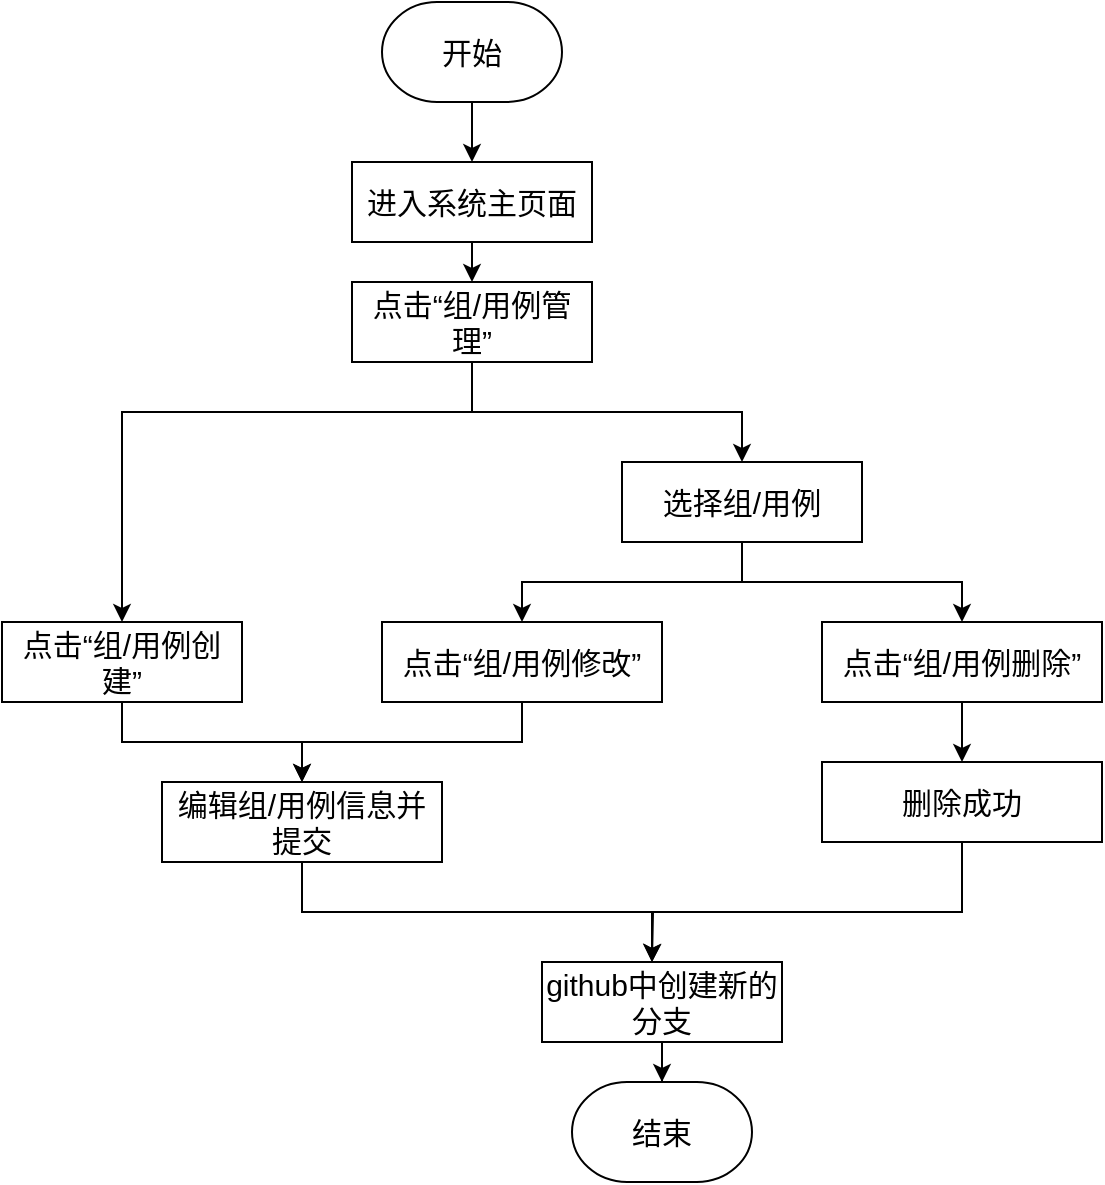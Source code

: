 <mxfile version="14.6.9" type="github">
  <diagram id="iJxknmKBH1ptX5jdI-9x" name="第 1 页">
    <mxGraphModel dx="782" dy="437" grid="1" gridSize="10" guides="1" tooltips="1" connect="1" arrows="1" fold="1" page="1" pageScale="1" pageWidth="827" pageHeight="1169" math="0" shadow="0">
      <root>
        <mxCell id="0" />
        <mxCell id="1" parent="0" />
        <mxCell id="HK7fcTBjlKI_wWAL3nB_-9" style="edgeStyle=orthogonalEdgeStyle;rounded=0;orthogonalLoop=1;jettySize=auto;html=1;exitX=0.5;exitY=1;exitDx=0;exitDy=0;exitPerimeter=0;" edge="1" parent="1" source="HK7fcTBjlKI_wWAL3nB_-1" target="HK7fcTBjlKI_wWAL3nB_-2">
          <mxGeometry relative="1" as="geometry" />
        </mxCell>
        <mxCell id="HK7fcTBjlKI_wWAL3nB_-1" value="开始" style="strokeWidth=1;html=1;shape=mxgraph.flowchart.terminator;whiteSpace=wrap;rounded=1;glass=0;fontSize=15;" vertex="1" parent="1">
          <mxGeometry x="250" y="70" width="90" height="50" as="geometry" />
        </mxCell>
        <mxCell id="HK7fcTBjlKI_wWAL3nB_-10" style="edgeStyle=orthogonalEdgeStyle;rounded=0;orthogonalLoop=1;jettySize=auto;html=1;exitX=0.5;exitY=1;exitDx=0;exitDy=0;entryX=0.5;entryY=0;entryDx=0;entryDy=0;" edge="1" parent="1" source="HK7fcTBjlKI_wWAL3nB_-2" target="HK7fcTBjlKI_wWAL3nB_-3">
          <mxGeometry relative="1" as="geometry" />
        </mxCell>
        <mxCell id="HK7fcTBjlKI_wWAL3nB_-2" value="&lt;font style=&quot;font-size: 15px&quot;&gt;进入系统主页面&lt;/font&gt;" style="rounded=0;whiteSpace=wrap;html=1;" vertex="1" parent="1">
          <mxGeometry x="235" y="150" width="120" height="40" as="geometry" />
        </mxCell>
        <mxCell id="HK7fcTBjlKI_wWAL3nB_-11" style="edgeStyle=orthogonalEdgeStyle;rounded=0;orthogonalLoop=1;jettySize=auto;html=1;exitX=0.5;exitY=1;exitDx=0;exitDy=0;" edge="1" parent="1" target="HK7fcTBjlKI_wWAL3nB_-6">
          <mxGeometry relative="1" as="geometry">
            <mxPoint x="295" y="245" as="sourcePoint" />
            <mxPoint x="120" y="375" as="targetPoint" />
            <Array as="points">
              <mxPoint x="295" y="275" />
              <mxPoint x="120" y="275" />
            </Array>
          </mxGeometry>
        </mxCell>
        <mxCell id="HK7fcTBjlKI_wWAL3nB_-12" style="edgeStyle=orthogonalEdgeStyle;rounded=0;orthogonalLoop=1;jettySize=auto;html=1;exitX=0.5;exitY=1;exitDx=0;exitDy=0;" edge="1" parent="1" source="HK7fcTBjlKI_wWAL3nB_-3" target="HK7fcTBjlKI_wWAL3nB_-5">
          <mxGeometry relative="1" as="geometry" />
        </mxCell>
        <mxCell id="HK7fcTBjlKI_wWAL3nB_-3" value="&lt;font style=&quot;font-size: 15px&quot;&gt;点击“组/用例管理”&lt;/font&gt;" style="rounded=0;whiteSpace=wrap;html=1;" vertex="1" parent="1">
          <mxGeometry x="235" y="210" width="120" height="40" as="geometry" />
        </mxCell>
        <mxCell id="HK7fcTBjlKI_wWAL3nB_-13" style="edgeStyle=orthogonalEdgeStyle;rounded=0;orthogonalLoop=1;jettySize=auto;html=1;exitX=0.5;exitY=1;exitDx=0;exitDy=0;" edge="1" parent="1" source="HK7fcTBjlKI_wWAL3nB_-5" target="HK7fcTBjlKI_wWAL3nB_-8">
          <mxGeometry relative="1" as="geometry" />
        </mxCell>
        <mxCell id="HK7fcTBjlKI_wWAL3nB_-14" style="edgeStyle=orthogonalEdgeStyle;rounded=0;orthogonalLoop=1;jettySize=auto;html=1;exitX=0.5;exitY=1;exitDx=0;exitDy=0;entryX=0.5;entryY=0;entryDx=0;entryDy=0;" edge="1" parent="1" source="HK7fcTBjlKI_wWAL3nB_-5" target="HK7fcTBjlKI_wWAL3nB_-7">
          <mxGeometry relative="1" as="geometry" />
        </mxCell>
        <mxCell id="HK7fcTBjlKI_wWAL3nB_-5" value="&lt;font style=&quot;font-size: 15px&quot;&gt;选择组/用例&lt;/font&gt;" style="rounded=0;whiteSpace=wrap;html=1;" vertex="1" parent="1">
          <mxGeometry x="370" y="300" width="120" height="40" as="geometry" />
        </mxCell>
        <mxCell id="HK7fcTBjlKI_wWAL3nB_-20" style="edgeStyle=orthogonalEdgeStyle;rounded=0;orthogonalLoop=1;jettySize=auto;html=1;exitX=0.5;exitY=1;exitDx=0;exitDy=0;entryX=0.5;entryY=0;entryDx=0;entryDy=0;" edge="1" parent="1" source="HK7fcTBjlKI_wWAL3nB_-6" target="HK7fcTBjlKI_wWAL3nB_-15">
          <mxGeometry relative="1" as="geometry" />
        </mxCell>
        <mxCell id="HK7fcTBjlKI_wWAL3nB_-6" value="&lt;font style=&quot;font-size: 15px&quot;&gt;点击“组/用例创建”&lt;/font&gt;" style="rounded=0;whiteSpace=wrap;html=1;" vertex="1" parent="1">
          <mxGeometry x="60" y="380" width="120" height="40" as="geometry" />
        </mxCell>
        <mxCell id="HK7fcTBjlKI_wWAL3nB_-22" style="edgeStyle=orthogonalEdgeStyle;rounded=0;orthogonalLoop=1;jettySize=auto;html=1;exitX=0.5;exitY=1;exitDx=0;exitDy=0;entryX=0.5;entryY=0;entryDx=0;entryDy=0;" edge="1" parent="1" source="HK7fcTBjlKI_wWAL3nB_-7" target="HK7fcTBjlKI_wWAL3nB_-16">
          <mxGeometry relative="1" as="geometry" />
        </mxCell>
        <mxCell id="HK7fcTBjlKI_wWAL3nB_-7" value="&lt;font style=&quot;font-size: 15px&quot;&gt;点击“组/用例删除&lt;span style=&quot;color: rgba(0 , 0 , 0 , 0) ; font-family: monospace ; font-size: 0px&quot;&gt;%3CmxGraphModel%3E%3Croot%3E%3CmxCell%20id%3D%220%22%2F%3E%3CmxCell%20id%3D%221%22%20parent%3D%220%22%2F%3E%3CmxCell%20id%3D%222%22%20value%3D%22%26lt%3Bfont%20style%3D%26quot%3Bfont-size%3A%2015px%26quot%3B%26gt%3B%E9%80%89%E6%8B%A9%E2%80%9C%E7%BB%84%2F%E7%94%A8%E4%BE%8B%E7%AE%A1%E7%90%86%E2%80%9D%26lt%3B%2Ffont%26gt%3B%22%20style%3D%22rounded%3D0%3BwhiteSpace%3Dwrap%3Bhtml%3D1%3B%22%20vertex%3D%221%22%20parent%3D%221%22%3E%3CmxGeometry%20x%3D%22370%22%20y%3D%22300%22%20width%3D%22120%22%20height%3D%2240%22%20as%3D%22geometry%22%2F%3E%3C%2FmxCell%3E%3C%2Froot%3E%3C%2FmxGraphModel%3&lt;/span&gt;”&lt;/font&gt;" style="rounded=0;whiteSpace=wrap;html=1;" vertex="1" parent="1">
          <mxGeometry x="470" y="380" width="140" height="40" as="geometry" />
        </mxCell>
        <mxCell id="HK7fcTBjlKI_wWAL3nB_-21" style="edgeStyle=orthogonalEdgeStyle;rounded=0;orthogonalLoop=1;jettySize=auto;html=1;exitX=0.5;exitY=1;exitDx=0;exitDy=0;" edge="1" parent="1" source="HK7fcTBjlKI_wWAL3nB_-8" target="HK7fcTBjlKI_wWAL3nB_-15">
          <mxGeometry relative="1" as="geometry" />
        </mxCell>
        <mxCell id="HK7fcTBjlKI_wWAL3nB_-8" value="&lt;font style=&quot;font-size: 15px&quot;&gt;点击“组/用例修改&lt;span style=&quot;color: rgba(0 , 0 , 0 , 0) ; font-family: monospace ; font-size: 0px&quot;&gt;%3CmxGraphModel%3E%3Croot%3E%3CmxCell%20id%3D%220%22%2F%3E%3CmxCell%20id%3D%221%22%20parent%3D%220%22%2F%3E%3CmxCell%20id%3D%222%22%20value%3D%22%26lt%3Bfont%20style%3D%26quot%3Bfont-size%3A%2015px%26quot%3B%26gt%3B%E9%80%89%E6%8B%A9%E2%80%9C%E7%BB%84%2F%E7%94%A8%E4%BE%8B%E7%AE%A1%E7%90%86%E2%80%9D%26lt%3B%2Ffont%26gt%3B%22%20style%3D%22rounded%3D0%3BwhiteSpace%3Dwrap%3Bhtml%3D1%3B%22%20vertex%3D%221%22%20parent%3D%221%22%3E%3CmxGeometry%20x%3D%22370%22%20y%3D%22300%22%20width%3D%22120%22%20height%3D%2240%22%20as%3D%22geometry%22%2F%3E%3C%2FmxCell%3E%3C%2Froot%3E%3C%2FmxGraphModel%3&lt;/span&gt;”&lt;/font&gt;" style="rounded=0;whiteSpace=wrap;html=1;" vertex="1" parent="1">
          <mxGeometry x="250" y="380" width="140" height="40" as="geometry" />
        </mxCell>
        <mxCell id="HK7fcTBjlKI_wWAL3nB_-23" style="edgeStyle=orthogonalEdgeStyle;rounded=0;orthogonalLoop=1;jettySize=auto;html=1;exitX=0.5;exitY=1;exitDx=0;exitDy=0;entryX=0.5;entryY=0;entryDx=0;entryDy=0;entryPerimeter=0;" edge="1" parent="1" source="HK7fcTBjlKI_wWAL3nB_-15">
          <mxGeometry relative="1" as="geometry">
            <mxPoint x="385" y="550" as="targetPoint" />
          </mxGeometry>
        </mxCell>
        <mxCell id="HK7fcTBjlKI_wWAL3nB_-15" value="&lt;span style=&quot;font-size: 15px&quot;&gt;编辑组/用例信息并提交&lt;/span&gt;" style="rounded=0;whiteSpace=wrap;html=1;" vertex="1" parent="1">
          <mxGeometry x="140" y="460" width="140" height="40" as="geometry" />
        </mxCell>
        <mxCell id="HK7fcTBjlKI_wWAL3nB_-24" style="edgeStyle=orthogonalEdgeStyle;rounded=0;orthogonalLoop=1;jettySize=auto;html=1;exitX=0.5;exitY=1;exitDx=0;exitDy=0;" edge="1" parent="1">
          <mxGeometry relative="1" as="geometry">
            <mxPoint x="540" y="485" as="sourcePoint" />
            <mxPoint x="385" y="550" as="targetPoint" />
            <Array as="points">
              <mxPoint x="540" y="525" />
              <mxPoint x="385" y="525" />
            </Array>
          </mxGeometry>
        </mxCell>
        <mxCell id="HK7fcTBjlKI_wWAL3nB_-16" value="&lt;span style=&quot;font-size: 15px&quot;&gt;删除成功&lt;/span&gt;" style="rounded=0;whiteSpace=wrap;html=1;" vertex="1" parent="1">
          <mxGeometry x="470" y="450" width="140" height="40" as="geometry" />
        </mxCell>
        <mxCell id="HK7fcTBjlKI_wWAL3nB_-25" value="结束" style="strokeWidth=1;html=1;shape=mxgraph.flowchart.terminator;whiteSpace=wrap;rounded=1;glass=0;fontSize=15;" vertex="1" parent="1">
          <mxGeometry x="345" y="610" width="90" height="50" as="geometry" />
        </mxCell>
        <mxCell id="HK7fcTBjlKI_wWAL3nB_-27" style="edgeStyle=orthogonalEdgeStyle;rounded=0;orthogonalLoop=1;jettySize=auto;html=1;exitX=0.5;exitY=1;exitDx=0;exitDy=0;" edge="1" parent="1" source="HK7fcTBjlKI_wWAL3nB_-26" target="HK7fcTBjlKI_wWAL3nB_-25">
          <mxGeometry relative="1" as="geometry" />
        </mxCell>
        <mxCell id="HK7fcTBjlKI_wWAL3nB_-26" value="&lt;font style=&quot;font-size: 15px&quot;&gt;github中创建新的分支&lt;/font&gt;" style="rounded=0;whiteSpace=wrap;html=1;" vertex="1" parent="1">
          <mxGeometry x="330" y="550" width="120" height="40" as="geometry" />
        </mxCell>
      </root>
    </mxGraphModel>
  </diagram>
</mxfile>
